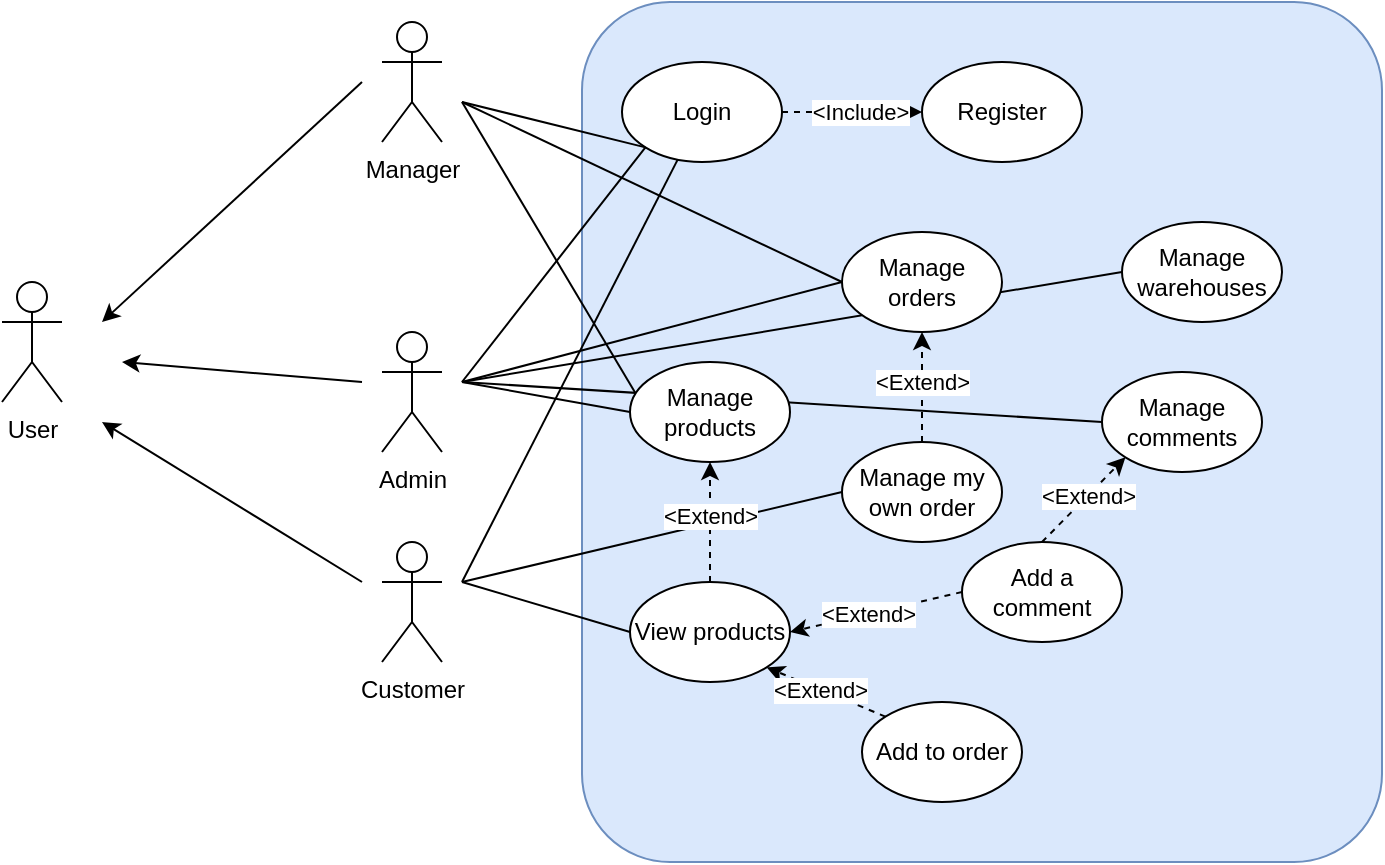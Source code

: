 <mxfile version="23.1.2" type="github">
  <diagram name="Page-1" id="e2jL8_4CVrj-lqxHwGoR">
    <mxGraphModel dx="753" dy="432" grid="1" gridSize="10" guides="1" tooltips="1" connect="1" arrows="1" fold="1" page="1" pageScale="1" pageWidth="827" pageHeight="1169" math="0" shadow="0">
      <root>
        <mxCell id="0" />
        <mxCell id="1" parent="0" />
        <mxCell id="hkoS-fg2tpfXkTerKAe7-1" value="User" style="shape=umlActor;verticalLabelPosition=bottom;verticalAlign=top;html=1;outlineConnect=0;" vertex="1" parent="1">
          <mxGeometry x="60" y="180" width="30" height="60" as="geometry" />
        </mxCell>
        <mxCell id="hkoS-fg2tpfXkTerKAe7-2" value="Manager" style="shape=umlActor;verticalLabelPosition=bottom;verticalAlign=top;html=1;outlineConnect=0;" vertex="1" parent="1">
          <mxGeometry x="250" y="50" width="30" height="60" as="geometry" />
        </mxCell>
        <mxCell id="hkoS-fg2tpfXkTerKAe7-3" value="Customer" style="shape=umlActor;verticalLabelPosition=bottom;verticalAlign=top;html=1;outlineConnect=0;" vertex="1" parent="1">
          <mxGeometry x="250" y="310" width="30" height="60" as="geometry" />
        </mxCell>
        <mxCell id="hkoS-fg2tpfXkTerKAe7-4" value="" style="endArrow=classic;html=1;rounded=0;" edge="1" parent="1">
          <mxGeometry width="50" height="50" relative="1" as="geometry">
            <mxPoint x="240" y="330" as="sourcePoint" />
            <mxPoint x="110" y="250" as="targetPoint" />
          </mxGeometry>
        </mxCell>
        <mxCell id="hkoS-fg2tpfXkTerKAe7-5" value="" style="endArrow=classic;html=1;rounded=0;" edge="1" parent="1">
          <mxGeometry width="50" height="50" relative="1" as="geometry">
            <mxPoint x="240" y="80" as="sourcePoint" />
            <mxPoint x="110" y="200" as="targetPoint" />
          </mxGeometry>
        </mxCell>
        <mxCell id="hkoS-fg2tpfXkTerKAe7-6" value="" style="endArrow=classic;html=1;rounded=0;" edge="1" parent="1">
          <mxGeometry width="50" height="50" relative="1" as="geometry">
            <mxPoint x="240" y="230" as="sourcePoint" />
            <mxPoint x="120" y="220" as="targetPoint" />
          </mxGeometry>
        </mxCell>
        <mxCell id="hkoS-fg2tpfXkTerKAe7-7" value="Admin" style="shape=umlActor;verticalLabelPosition=bottom;verticalAlign=top;html=1;outlineConnect=0;" vertex="1" parent="1">
          <mxGeometry x="250" y="205" width="30" height="60" as="geometry" />
        </mxCell>
        <mxCell id="hkoS-fg2tpfXkTerKAe7-11" value="" style="rounded=1;whiteSpace=wrap;html=1;fillColor=#dae8fc;strokeColor=#6c8ebf;arcSize=11;" vertex="1" parent="1">
          <mxGeometry x="350" y="40" width="400" height="430" as="geometry" />
        </mxCell>
        <mxCell id="hkoS-fg2tpfXkTerKAe7-12" value="Login" style="ellipse;whiteSpace=wrap;html=1;" vertex="1" parent="1">
          <mxGeometry x="370" y="70" width="80" height="50" as="geometry" />
        </mxCell>
        <mxCell id="hkoS-fg2tpfXkTerKAe7-13" value="Register" style="ellipse;whiteSpace=wrap;html=1;" vertex="1" parent="1">
          <mxGeometry x="520" y="70" width="80" height="50" as="geometry" />
        </mxCell>
        <mxCell id="hkoS-fg2tpfXkTerKAe7-15" value="View products" style="ellipse;whiteSpace=wrap;html=1;" vertex="1" parent="1">
          <mxGeometry x="374" y="330" width="80" height="50" as="geometry" />
        </mxCell>
        <mxCell id="hkoS-fg2tpfXkTerKAe7-17" value="" style="endArrow=none;html=1;rounded=0;entryX=0;entryY=1;entryDx=0;entryDy=0;" edge="1" parent="1" target="hkoS-fg2tpfXkTerKAe7-12">
          <mxGeometry width="50" height="50" relative="1" as="geometry">
            <mxPoint x="290" y="230" as="sourcePoint" />
            <mxPoint x="410" y="200" as="targetPoint" />
          </mxGeometry>
        </mxCell>
        <mxCell id="hkoS-fg2tpfXkTerKAe7-18" value="" style="endArrow=none;html=1;rounded=0;entryX=0;entryY=1;entryDx=0;entryDy=0;" edge="1" parent="1" target="hkoS-fg2tpfXkTerKAe7-12">
          <mxGeometry width="50" height="50" relative="1" as="geometry">
            <mxPoint x="290" y="90" as="sourcePoint" />
            <mxPoint x="392" y="123" as="targetPoint" />
          </mxGeometry>
        </mxCell>
        <mxCell id="hkoS-fg2tpfXkTerKAe7-19" value="" style="endArrow=none;html=1;rounded=0;" edge="1" parent="1" target="hkoS-fg2tpfXkTerKAe7-12">
          <mxGeometry width="50" height="50" relative="1" as="geometry">
            <mxPoint x="290" y="330" as="sourcePoint" />
            <mxPoint x="392" y="123" as="targetPoint" />
          </mxGeometry>
        </mxCell>
        <mxCell id="hkoS-fg2tpfXkTerKAe7-20" value="" style="endArrow=none;html=1;rounded=0;entryX=0;entryY=0.5;entryDx=0;entryDy=0;" edge="1" parent="1" target="hkoS-fg2tpfXkTerKAe7-14">
          <mxGeometry width="50" height="50" relative="1" as="geometry">
            <mxPoint x="290" y="230" as="sourcePoint" />
            <mxPoint x="407" y="129" as="targetPoint" />
          </mxGeometry>
        </mxCell>
        <mxCell id="hkoS-fg2tpfXkTerKAe7-21" value="" style="endArrow=none;html=1;rounded=0;entryX=0.042;entryY=0.333;entryDx=0;entryDy=0;entryPerimeter=0;" edge="1" parent="1" target="hkoS-fg2tpfXkTerKAe7-14">
          <mxGeometry width="50" height="50" relative="1" as="geometry">
            <mxPoint x="290" y="90" as="sourcePoint" />
            <mxPoint x="380" y="225" as="targetPoint" />
          </mxGeometry>
        </mxCell>
        <mxCell id="hkoS-fg2tpfXkTerKAe7-22" value="" style="endArrow=none;html=1;rounded=0;entryX=0;entryY=0.5;entryDx=0;entryDy=0;" edge="1" parent="1" target="hkoS-fg2tpfXkTerKAe7-15">
          <mxGeometry width="50" height="50" relative="1" as="geometry">
            <mxPoint x="290" y="330" as="sourcePoint" />
            <mxPoint x="407" y="129" as="targetPoint" />
          </mxGeometry>
        </mxCell>
        <mxCell id="hkoS-fg2tpfXkTerKAe7-29" value="" style="endArrow=none;html=1;rounded=0;entryX=0;entryY=0.5;entryDx=0;entryDy=0;" edge="1" parent="1" target="hkoS-fg2tpfXkTerKAe7-28">
          <mxGeometry width="50" height="50" relative="1" as="geometry">
            <mxPoint x="290" y="90" as="sourcePoint" />
            <mxPoint x="392" y="123" as="targetPoint" />
          </mxGeometry>
        </mxCell>
        <mxCell id="hkoS-fg2tpfXkTerKAe7-30" value="" style="endArrow=none;html=1;rounded=0;entryX=0;entryY=0.5;entryDx=0;entryDy=0;" edge="1" parent="1" target="hkoS-fg2tpfXkTerKAe7-28">
          <mxGeometry width="50" height="50" relative="1" as="geometry">
            <mxPoint x="290" y="230" as="sourcePoint" />
            <mxPoint x="384" y="255" as="targetPoint" />
          </mxGeometry>
        </mxCell>
        <mxCell id="hkoS-fg2tpfXkTerKAe7-33" value="Manage my own order" style="ellipse;whiteSpace=wrap;html=1;" vertex="1" parent="1">
          <mxGeometry x="480" y="260" width="80" height="50" as="geometry" />
        </mxCell>
        <mxCell id="hkoS-fg2tpfXkTerKAe7-34" value="" style="endArrow=none;html=1;rounded=0;entryX=0;entryY=0.5;entryDx=0;entryDy=0;" edge="1" parent="1" target="hkoS-fg2tpfXkTerKAe7-33">
          <mxGeometry width="50" height="50" relative="1" as="geometry">
            <mxPoint x="290" y="330" as="sourcePoint" />
            <mxPoint x="408" y="129" as="targetPoint" />
          </mxGeometry>
        </mxCell>
        <mxCell id="hkoS-fg2tpfXkTerKAe7-35" value="" style="endArrow=classic;html=1;rounded=0;dashed=1;exitX=0.5;exitY=0;exitDx=0;exitDy=0;entryX=0.5;entryY=1;entryDx=0;entryDy=0;" edge="1" parent="1" source="hkoS-fg2tpfXkTerKAe7-33" target="hkoS-fg2tpfXkTerKAe7-28">
          <mxGeometry width="50" height="50" relative="1" as="geometry">
            <mxPoint x="240" y="190" as="sourcePoint" />
            <mxPoint x="290" y="140" as="targetPoint" />
          </mxGeometry>
        </mxCell>
        <mxCell id="hkoS-fg2tpfXkTerKAe7-37" value="&amp;lt;Extend&amp;gt;" style="edgeLabel;html=1;align=center;verticalAlign=middle;resizable=0;points=[];" vertex="1" connectable="0" parent="hkoS-fg2tpfXkTerKAe7-35">
          <mxGeometry x="0.097" relative="1" as="geometry">
            <mxPoint as="offset" />
          </mxGeometry>
        </mxCell>
        <mxCell id="hkoS-fg2tpfXkTerKAe7-38" value="" style="endArrow=classic;html=1;rounded=0;dashed=1;exitX=0.5;exitY=0;exitDx=0;exitDy=0;entryX=0.5;entryY=1;entryDx=0;entryDy=0;" edge="1" parent="1" source="hkoS-fg2tpfXkTerKAe7-15" target="hkoS-fg2tpfXkTerKAe7-14">
          <mxGeometry width="50" height="50" relative="1" as="geometry">
            <mxPoint x="530" y="300" as="sourcePoint" />
            <mxPoint x="530" y="215" as="targetPoint" />
          </mxGeometry>
        </mxCell>
        <mxCell id="hkoS-fg2tpfXkTerKAe7-39" value="&amp;lt;Extend&amp;gt;" style="edgeLabel;html=1;align=center;verticalAlign=middle;resizable=0;points=[];" vertex="1" connectable="0" parent="hkoS-fg2tpfXkTerKAe7-38">
          <mxGeometry x="0.097" relative="1" as="geometry">
            <mxPoint as="offset" />
          </mxGeometry>
        </mxCell>
        <mxCell id="hkoS-fg2tpfXkTerKAe7-40" value="" style="endArrow=classic;html=1;rounded=0;dashed=1;exitX=1;exitY=0.5;exitDx=0;exitDy=0;entryX=0;entryY=0.5;entryDx=0;entryDy=0;" edge="1" parent="1" source="hkoS-fg2tpfXkTerKAe7-12" target="hkoS-fg2tpfXkTerKAe7-13">
          <mxGeometry width="50" height="50" relative="1" as="geometry">
            <mxPoint x="424" y="280" as="sourcePoint" />
            <mxPoint x="424" y="340" as="targetPoint" />
          </mxGeometry>
        </mxCell>
        <mxCell id="hkoS-fg2tpfXkTerKAe7-41" value="&amp;lt;Include&amp;gt;" style="edgeLabel;html=1;align=center;verticalAlign=middle;resizable=0;points=[];" vertex="1" connectable="0" parent="hkoS-fg2tpfXkTerKAe7-40">
          <mxGeometry x="0.097" relative="1" as="geometry">
            <mxPoint as="offset" />
          </mxGeometry>
        </mxCell>
        <mxCell id="hkoS-fg2tpfXkTerKAe7-43" value="Add to order" style="ellipse;whiteSpace=wrap;html=1;" vertex="1" parent="1">
          <mxGeometry x="490" y="390" width="80" height="50" as="geometry" />
        </mxCell>
        <mxCell id="hkoS-fg2tpfXkTerKAe7-44" value="" style="endArrow=classic;html=1;rounded=0;dashed=1;exitX=0;exitY=0;exitDx=0;exitDy=0;entryX=1;entryY=1;entryDx=0;entryDy=0;" edge="1" parent="1" source="hkoS-fg2tpfXkTerKAe7-43" target="hkoS-fg2tpfXkTerKAe7-15">
          <mxGeometry width="50" height="50" relative="1" as="geometry">
            <mxPoint x="530" y="300" as="sourcePoint" />
            <mxPoint x="530" y="215" as="targetPoint" />
          </mxGeometry>
        </mxCell>
        <mxCell id="hkoS-fg2tpfXkTerKAe7-45" value="&amp;lt;Extend&amp;gt;" style="edgeLabel;html=1;align=center;verticalAlign=middle;resizable=0;points=[];" vertex="1" connectable="0" parent="hkoS-fg2tpfXkTerKAe7-44">
          <mxGeometry x="0.097" relative="1" as="geometry">
            <mxPoint as="offset" />
          </mxGeometry>
        </mxCell>
        <mxCell id="hkoS-fg2tpfXkTerKAe7-46" value="Add a comment" style="ellipse;whiteSpace=wrap;html=1;" vertex="1" parent="1">
          <mxGeometry x="540" y="310" width="80" height="50" as="geometry" />
        </mxCell>
        <mxCell id="hkoS-fg2tpfXkTerKAe7-47" value="" style="endArrow=classic;html=1;rounded=0;dashed=1;exitX=0;exitY=0.5;exitDx=0;exitDy=0;entryX=1;entryY=0.5;entryDx=0;entryDy=0;" edge="1" parent="1" source="hkoS-fg2tpfXkTerKAe7-46" target="hkoS-fg2tpfXkTerKAe7-15">
          <mxGeometry width="50" height="50" relative="1" as="geometry">
            <mxPoint x="424" y="340" as="sourcePoint" />
            <mxPoint x="424" y="280" as="targetPoint" />
          </mxGeometry>
        </mxCell>
        <mxCell id="hkoS-fg2tpfXkTerKAe7-48" value="&amp;lt;Extend&amp;gt;" style="edgeLabel;html=1;align=center;verticalAlign=middle;resizable=0;points=[];" vertex="1" connectable="0" parent="hkoS-fg2tpfXkTerKAe7-47">
          <mxGeometry x="0.097" relative="1" as="geometry">
            <mxPoint as="offset" />
          </mxGeometry>
        </mxCell>
        <mxCell id="hkoS-fg2tpfXkTerKAe7-50" value="Manage comments" style="ellipse;whiteSpace=wrap;html=1;" vertex="1" parent="1">
          <mxGeometry x="610" y="225" width="80" height="50" as="geometry" />
        </mxCell>
        <mxCell id="hkoS-fg2tpfXkTerKAe7-51" value="" style="endArrow=classic;html=1;rounded=0;dashed=1;exitX=0.5;exitY=0;exitDx=0;exitDy=0;entryX=0;entryY=1;entryDx=0;entryDy=0;" edge="1" parent="1" source="hkoS-fg2tpfXkTerKAe7-46" target="hkoS-fg2tpfXkTerKAe7-50">
          <mxGeometry width="50" height="50" relative="1" as="geometry">
            <mxPoint x="550" y="345" as="sourcePoint" />
            <mxPoint x="464" y="365" as="targetPoint" />
          </mxGeometry>
        </mxCell>
        <mxCell id="hkoS-fg2tpfXkTerKAe7-52" value="&amp;lt;Extend&amp;gt;" style="edgeLabel;html=1;align=center;verticalAlign=middle;resizable=0;points=[];" vertex="1" connectable="0" parent="hkoS-fg2tpfXkTerKAe7-51">
          <mxGeometry x="0.097" relative="1" as="geometry">
            <mxPoint as="offset" />
          </mxGeometry>
        </mxCell>
        <mxCell id="hkoS-fg2tpfXkTerKAe7-53" value="" style="endArrow=none;html=1;rounded=0;entryX=0;entryY=0.5;entryDx=0;entryDy=0;" edge="1" parent="1" target="hkoS-fg2tpfXkTerKAe7-50">
          <mxGeometry width="50" height="50" relative="1" as="geometry">
            <mxPoint x="290" y="230" as="sourcePoint" />
            <mxPoint x="490" y="190" as="targetPoint" />
          </mxGeometry>
        </mxCell>
        <mxCell id="hkoS-fg2tpfXkTerKAe7-14" value="Manage products" style="ellipse;whiteSpace=wrap;html=1;" vertex="1" parent="1">
          <mxGeometry x="374" y="220" width="80" height="50" as="geometry" />
        </mxCell>
        <mxCell id="hkoS-fg2tpfXkTerKAe7-54" value="Manage warehouses" style="ellipse;whiteSpace=wrap;html=1;" vertex="1" parent="1">
          <mxGeometry x="620" y="150" width="80" height="50" as="geometry" />
        </mxCell>
        <mxCell id="hkoS-fg2tpfXkTerKAe7-55" value="" style="endArrow=none;html=1;rounded=0;entryX=0;entryY=0.5;entryDx=0;entryDy=0;" edge="1" parent="1" target="hkoS-fg2tpfXkTerKAe7-54">
          <mxGeometry width="50" height="50" relative="1" as="geometry">
            <mxPoint x="290" y="230" as="sourcePoint" />
            <mxPoint x="490" y="190" as="targetPoint" />
          </mxGeometry>
        </mxCell>
        <mxCell id="hkoS-fg2tpfXkTerKAe7-28" value="Manage orders" style="ellipse;whiteSpace=wrap;html=1;" vertex="1" parent="1">
          <mxGeometry x="480" y="155" width="80" height="50" as="geometry" />
        </mxCell>
      </root>
    </mxGraphModel>
  </diagram>
</mxfile>
